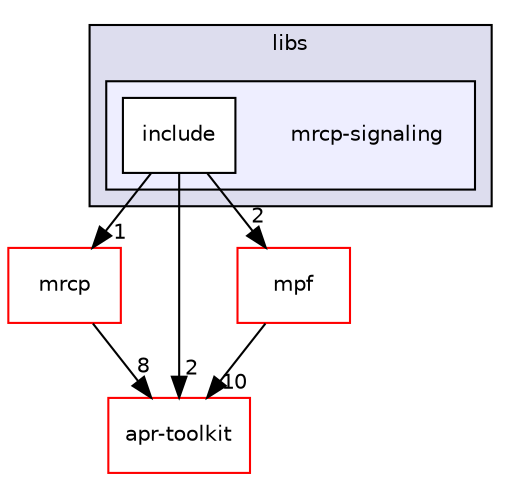 digraph "mrcp-signaling" {
  compound=true
  node [ fontsize="10", fontname="Helvetica"];
  edge [ labelfontsize="10", labelfontname="Helvetica"];
  subgraph clusterdir_6719ab1f1f7655efc2fa43f7eb574fd1 {
    graph [ bgcolor="#ddddee", pencolor="black", label="libs" fontname="Helvetica", fontsize="10", URL="dir_6719ab1f1f7655efc2fa43f7eb574fd1.html"]
  subgraph clusterdir_0c98097257c2ae0d9b869d8640598357 {
    graph [ bgcolor="#eeeeff", pencolor="black", label="" URL="dir_0c98097257c2ae0d9b869d8640598357.html"];
    dir_0c98097257c2ae0d9b869d8640598357 [shape=plaintext label="mrcp-signaling"];
    dir_37247a4dbe52d673a7d6d4bedd51464d [shape=box label="include" color="black" fillcolor="white" style="filled" URL="dir_37247a4dbe52d673a7d6d4bedd51464d.html"];
  }
  }
  dir_53ec2cfbed5d6184fafcb25ff13296d7 [shape=box label="mrcp" fillcolor="white" style="filled" color="red" URL="dir_53ec2cfbed5d6184fafcb25ff13296d7.html"];
  dir_995e6b30ef7b7f0b2dec48039971ec97 [shape=box label="apr-toolkit" fillcolor="white" style="filled" color="red" URL="dir_995e6b30ef7b7f0b2dec48039971ec97.html"];
  dir_342be8fa773ff0594874056fe107febd [shape=box label="mpf" fillcolor="white" style="filled" color="red" URL="dir_342be8fa773ff0594874056fe107febd.html"];
  dir_53ec2cfbed5d6184fafcb25ff13296d7->dir_995e6b30ef7b7f0b2dec48039971ec97 [headlabel="8", labeldistance=1.5 headhref="dir_000012_000001.html"];
  dir_37247a4dbe52d673a7d6d4bedd51464d->dir_53ec2cfbed5d6184fafcb25ff13296d7 [headlabel="1", labeldistance=1.5 headhref="dir_000032_000012.html"];
  dir_37247a4dbe52d673a7d6d4bedd51464d->dir_995e6b30ef7b7f0b2dec48039971ec97 [headlabel="2", labeldistance=1.5 headhref="dir_000032_000001.html"];
  dir_37247a4dbe52d673a7d6d4bedd51464d->dir_342be8fa773ff0594874056fe107febd [headlabel="2", labeldistance=1.5 headhref="dir_000032_000006.html"];
  dir_342be8fa773ff0594874056fe107febd->dir_995e6b30ef7b7f0b2dec48039971ec97 [headlabel="10", labeldistance=1.5 headhref="dir_000006_000001.html"];
}
